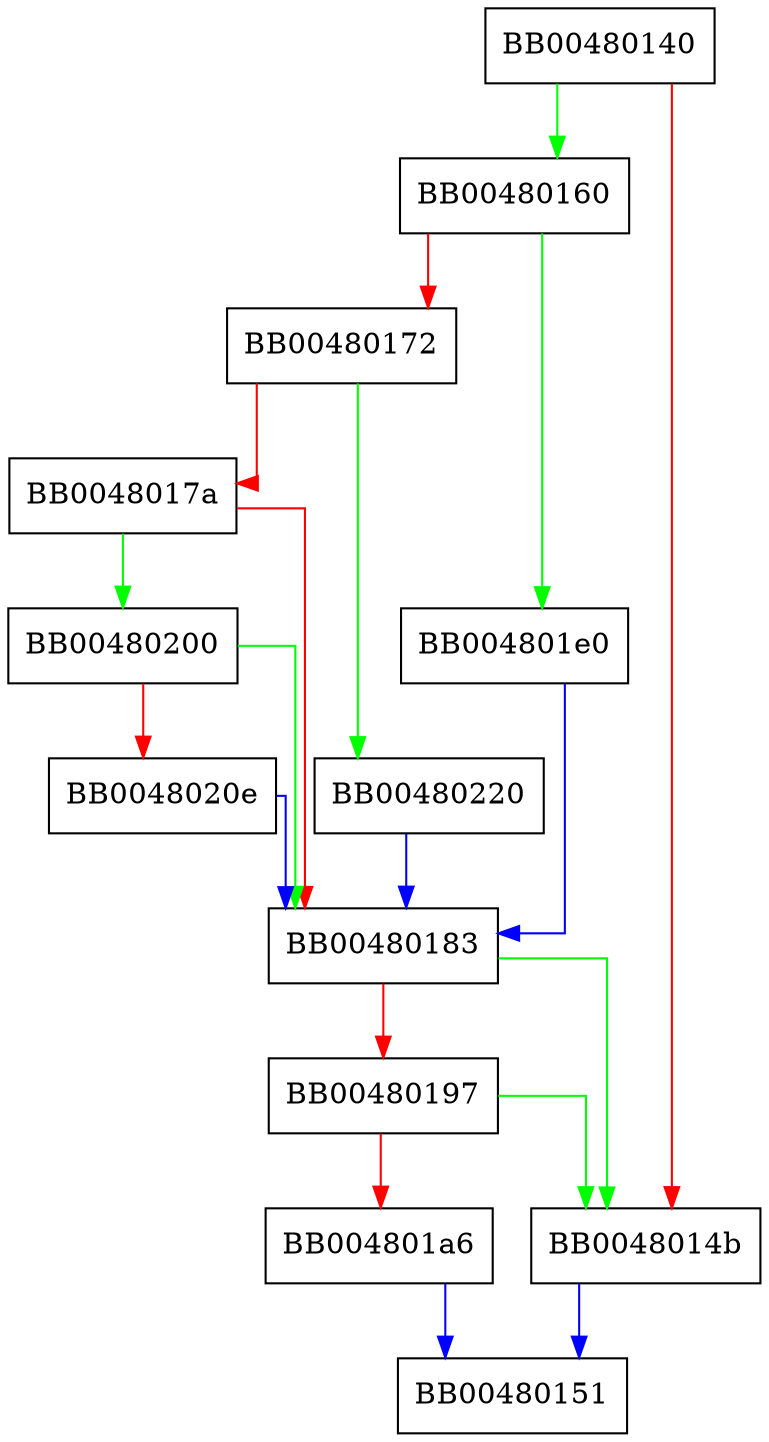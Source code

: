 digraph ciphersuite_cb {
  node [shape="box"];
  graph [splines=ortho];
  BB00480140 -> BB00480160 [color="green"];
  BB00480140 -> BB0048014b [color="red"];
  BB0048014b -> BB00480151 [color="blue"];
  BB00480160 -> BB004801e0 [color="green"];
  BB00480160 -> BB00480172 [color="red"];
  BB00480172 -> BB00480220 [color="green"];
  BB00480172 -> BB0048017a [color="red"];
  BB0048017a -> BB00480200 [color="green"];
  BB0048017a -> BB00480183 [color="red"];
  BB00480183 -> BB0048014b [color="green"];
  BB00480183 -> BB00480197 [color="red"];
  BB00480197 -> BB0048014b [color="green"];
  BB00480197 -> BB004801a6 [color="red"];
  BB004801a6 -> BB00480151 [color="blue"];
  BB004801e0 -> BB00480183 [color="blue"];
  BB00480200 -> BB00480183 [color="green"];
  BB00480200 -> BB0048020e [color="red"];
  BB0048020e -> BB00480183 [color="blue"];
  BB00480220 -> BB00480183 [color="blue"];
}